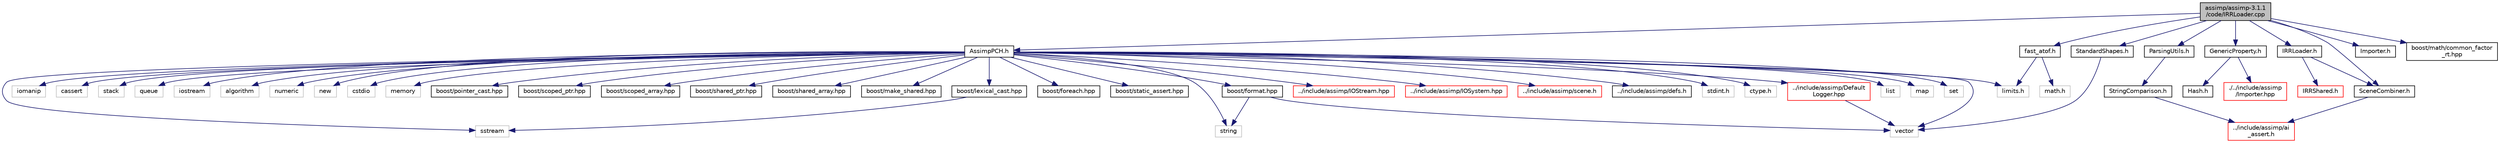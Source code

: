 digraph "assimp/assimp-3.1.1/code/IRRLoader.cpp"
{
  edge [fontname="Helvetica",fontsize="10",labelfontname="Helvetica",labelfontsize="10"];
  node [fontname="Helvetica",fontsize="10",shape=record];
  Node1 [label="assimp/assimp-3.1.1\l/code/IRRLoader.cpp",height=0.2,width=0.4,color="black", fillcolor="grey75", style="filled", fontcolor="black"];
  Node1 -> Node2 [color="midnightblue",fontsize="10",style="solid"];
  Node2 [label="AssimpPCH.h",height=0.2,width=0.4,color="black", fillcolor="white", style="filled",URL="$_assimp_p_c_h_8h.html"];
  Node2 -> Node3 [color="midnightblue",fontsize="10",style="solid"];
  Node3 [label="../include/assimp/defs.h",height=0.2,width=0.4,color="black", fillcolor="white", style="filled",URL="$defs_8h_source.html"];
  Node2 -> Node4 [color="midnightblue",fontsize="10",style="solid"];
  Node4 [label="stdint.h",height=0.2,width=0.4,color="grey75", fillcolor="white", style="filled"];
  Node2 -> Node5 [color="midnightblue",fontsize="10",style="solid"];
  Node5 [label="ctype.h",height=0.2,width=0.4,color="grey75", fillcolor="white", style="filled"];
  Node2 -> Node6 [color="midnightblue",fontsize="10",style="solid"];
  Node6 [label="vector",height=0.2,width=0.4,color="grey75", fillcolor="white", style="filled"];
  Node2 -> Node7 [color="midnightblue",fontsize="10",style="solid"];
  Node7 [label="list",height=0.2,width=0.4,color="grey75", fillcolor="white", style="filled"];
  Node2 -> Node8 [color="midnightblue",fontsize="10",style="solid"];
  Node8 [label="map",height=0.2,width=0.4,color="grey75", fillcolor="white", style="filled"];
  Node2 -> Node9 [color="midnightblue",fontsize="10",style="solid"];
  Node9 [label="set",height=0.2,width=0.4,color="grey75", fillcolor="white", style="filled"];
  Node2 -> Node10 [color="midnightblue",fontsize="10",style="solid"];
  Node10 [label="string",height=0.2,width=0.4,color="grey75", fillcolor="white", style="filled"];
  Node2 -> Node11 [color="midnightblue",fontsize="10",style="solid"];
  Node11 [label="sstream",height=0.2,width=0.4,color="grey75", fillcolor="white", style="filled"];
  Node2 -> Node12 [color="midnightblue",fontsize="10",style="solid"];
  Node12 [label="iomanip",height=0.2,width=0.4,color="grey75", fillcolor="white", style="filled"];
  Node2 -> Node13 [color="midnightblue",fontsize="10",style="solid"];
  Node13 [label="cassert",height=0.2,width=0.4,color="grey75", fillcolor="white", style="filled"];
  Node2 -> Node14 [color="midnightblue",fontsize="10",style="solid"];
  Node14 [label="stack",height=0.2,width=0.4,color="grey75", fillcolor="white", style="filled"];
  Node2 -> Node15 [color="midnightblue",fontsize="10",style="solid"];
  Node15 [label="queue",height=0.2,width=0.4,color="grey75", fillcolor="white", style="filled"];
  Node2 -> Node16 [color="midnightblue",fontsize="10",style="solid"];
  Node16 [label="iostream",height=0.2,width=0.4,color="grey75", fillcolor="white", style="filled"];
  Node2 -> Node17 [color="midnightblue",fontsize="10",style="solid"];
  Node17 [label="algorithm",height=0.2,width=0.4,color="grey75", fillcolor="white", style="filled"];
  Node2 -> Node18 [color="midnightblue",fontsize="10",style="solid"];
  Node18 [label="numeric",height=0.2,width=0.4,color="grey75", fillcolor="white", style="filled"];
  Node2 -> Node19 [color="midnightblue",fontsize="10",style="solid"];
  Node19 [label="new",height=0.2,width=0.4,color="grey75", fillcolor="white", style="filled"];
  Node2 -> Node20 [color="midnightblue",fontsize="10",style="solid"];
  Node20 [label="cstdio",height=0.2,width=0.4,color="grey75", fillcolor="white", style="filled"];
  Node2 -> Node21 [color="midnightblue",fontsize="10",style="solid"];
  Node21 [label="limits.h",height=0.2,width=0.4,color="grey75", fillcolor="white", style="filled"];
  Node2 -> Node22 [color="midnightblue",fontsize="10",style="solid"];
  Node22 [label="memory",height=0.2,width=0.4,color="grey75", fillcolor="white", style="filled"];
  Node2 -> Node23 [color="midnightblue",fontsize="10",style="solid"];
  Node23 [label="boost/pointer_cast.hpp",height=0.2,width=0.4,color="black", fillcolor="white", style="filled",URL="$pointer__cast_8hpp_source.html"];
  Node2 -> Node24 [color="midnightblue",fontsize="10",style="solid"];
  Node24 [label="boost/scoped_ptr.hpp",height=0.2,width=0.4,color="black", fillcolor="white", style="filled",URL="$scoped__ptr_8hpp_source.html"];
  Node2 -> Node25 [color="midnightblue",fontsize="10",style="solid"];
  Node25 [label="boost/scoped_array.hpp",height=0.2,width=0.4,color="black", fillcolor="white", style="filled",URL="$scoped__array_8hpp_source.html"];
  Node2 -> Node26 [color="midnightblue",fontsize="10",style="solid"];
  Node26 [label="boost/shared_ptr.hpp",height=0.2,width=0.4,color="black", fillcolor="white", style="filled",URL="$shared__ptr_8hpp_source.html"];
  Node2 -> Node27 [color="midnightblue",fontsize="10",style="solid"];
  Node27 [label="boost/shared_array.hpp",height=0.2,width=0.4,color="black", fillcolor="white", style="filled",URL="$shared__array_8hpp_source.html"];
  Node2 -> Node28 [color="midnightblue",fontsize="10",style="solid"];
  Node28 [label="boost/make_shared.hpp",height=0.2,width=0.4,color="black", fillcolor="white", style="filled",URL="$make__shared_8hpp_source.html"];
  Node2 -> Node29 [color="midnightblue",fontsize="10",style="solid"];
  Node29 [label="boost/format.hpp",height=0.2,width=0.4,color="black", fillcolor="white", style="filled",URL="$format_8hpp_source.html"];
  Node29 -> Node10 [color="midnightblue",fontsize="10",style="solid"];
  Node29 -> Node6 [color="midnightblue",fontsize="10",style="solid"];
  Node2 -> Node30 [color="midnightblue",fontsize="10",style="solid"];
  Node30 [label="boost/foreach.hpp",height=0.2,width=0.4,color="black", fillcolor="white", style="filled",URL="$foreach_8hpp_source.html"];
  Node2 -> Node31 [color="midnightblue",fontsize="10",style="solid"];
  Node31 [label="boost/static_assert.hpp",height=0.2,width=0.4,color="black", fillcolor="white", style="filled",URL="$static__assert_8hpp_source.html"];
  Node2 -> Node32 [color="midnightblue",fontsize="10",style="solid"];
  Node32 [label="boost/lexical_cast.hpp",height=0.2,width=0.4,color="black", fillcolor="white", style="filled",URL="$lexical__cast_8hpp_source.html"];
  Node32 -> Node11 [color="midnightblue",fontsize="10",style="solid"];
  Node2 -> Node33 [color="midnightblue",fontsize="10",style="solid"];
  Node33 [label="../include/assimp/Default\lLogger.hpp",height=0.2,width=0.4,color="red", fillcolor="white", style="filled",URL="$_default_logger_8hpp_source.html"];
  Node33 -> Node6 [color="midnightblue",fontsize="10",style="solid"];
  Node2 -> Node34 [color="midnightblue",fontsize="10",style="solid"];
  Node34 [label="../include/assimp/IOStream.hpp",height=0.2,width=0.4,color="red", fillcolor="white", style="filled",URL="$_i_o_stream_8hpp_source.html"];
  Node2 -> Node35 [color="midnightblue",fontsize="10",style="solid"];
  Node35 [label="../include/assimp/IOSystem.hpp",height=0.2,width=0.4,color="red", fillcolor="white", style="filled",URL="$_i_o_system_8hpp_source.html"];
  Node2 -> Node36 [color="midnightblue",fontsize="10",style="solid"];
  Node36 [label="../include/assimp/scene.h",height=0.2,width=0.4,color="red", fillcolor="white", style="filled",URL="$scene_8h_source.html"];
  Node1 -> Node37 [color="midnightblue",fontsize="10",style="solid"];
  Node37 [label="IRRLoader.h",height=0.2,width=0.4,color="black", fillcolor="white", style="filled",URL="$_i_r_r_loader_8h.html",tooltip="Declaration of the .irrMesh (Irrlight Engine Mesh Format) importer class. "];
  Node37 -> Node38 [color="midnightblue",fontsize="10",style="solid"];
  Node38 [label="IRRShared.h",height=0.2,width=0.4,color="red", fillcolor="white", style="filled",URL="$_i_r_r_shared_8h.html",tooltip="Shared utilities for the IRR and IRRMESH loaders. "];
  Node37 -> Node39 [color="midnightblue",fontsize="10",style="solid"];
  Node39 [label="SceneCombiner.h",height=0.2,width=0.4,color="black", fillcolor="white", style="filled",URL="$_scene_combiner_8h_source.html"];
  Node39 -> Node40 [color="midnightblue",fontsize="10",style="solid"];
  Node40 [label="../include/assimp/ai\l_assert.h",height=0.2,width=0.4,color="red", fillcolor="white", style="filled",URL="$ai__assert_8h_source.html"];
  Node1 -> Node41 [color="midnightblue",fontsize="10",style="solid"];
  Node41 [label="ParsingUtils.h",height=0.2,width=0.4,color="black", fillcolor="white", style="filled",URL="$_parsing_utils_8h.html",tooltip="Defines helper functions for text parsing. "];
  Node41 -> Node42 [color="midnightblue",fontsize="10",style="solid"];
  Node42 [label="StringComparison.h",height=0.2,width=0.4,color="black", fillcolor="white", style="filled",URL="$_string_comparison_8h_source.html"];
  Node42 -> Node40 [color="midnightblue",fontsize="10",style="solid"];
  Node1 -> Node43 [color="midnightblue",fontsize="10",style="solid"];
  Node43 [label="fast_atof.h",height=0.2,width=0.4,color="black", fillcolor="white", style="filled",URL="$fast__atof_8h_source.html"];
  Node43 -> Node44 [color="midnightblue",fontsize="10",style="solid"];
  Node44 [label="math.h",height=0.2,width=0.4,color="grey75", fillcolor="white", style="filled"];
  Node43 -> Node21 [color="midnightblue",fontsize="10",style="solid"];
  Node1 -> Node45 [color="midnightblue",fontsize="10",style="solid"];
  Node45 [label="GenericProperty.h",height=0.2,width=0.4,color="black", fillcolor="white", style="filled",URL="$_generic_property_8h_source.html"];
  Node45 -> Node46 [color="midnightblue",fontsize="10",style="solid"];
  Node46 [label="./../include/assimp\l/Importer.hpp",height=0.2,width=0.4,color="red", fillcolor="white", style="filled",URL="$_importer_8hpp_source.html"];
  Node45 -> Node47 [color="midnightblue",fontsize="10",style="solid"];
  Node47 [label="Hash.h",height=0.2,width=0.4,color="black", fillcolor="white", style="filled",URL="$_hash_8h_source.html"];
  Node1 -> Node39 [color="midnightblue",fontsize="10",style="solid"];
  Node1 -> Node48 [color="midnightblue",fontsize="10",style="solid"];
  Node48 [label="StandardShapes.h",height=0.2,width=0.4,color="black", fillcolor="white", style="filled",URL="$_standard_shapes_8h_source.html"];
  Node48 -> Node6 [color="midnightblue",fontsize="10",style="solid"];
  Node1 -> Node49 [color="midnightblue",fontsize="10",style="solid"];
  Node49 [label="Importer.h",height=0.2,width=0.4,color="black", fillcolor="white", style="filled",URL="$_importer_8h.html"];
  Node1 -> Node50 [color="midnightblue",fontsize="10",style="solid"];
  Node50 [label="boost/math/common_factor\l_rt.hpp",height=0.2,width=0.4,color="black", fillcolor="white", style="filled",URL="$common__factor__rt_8hpp_source.html"];
}
